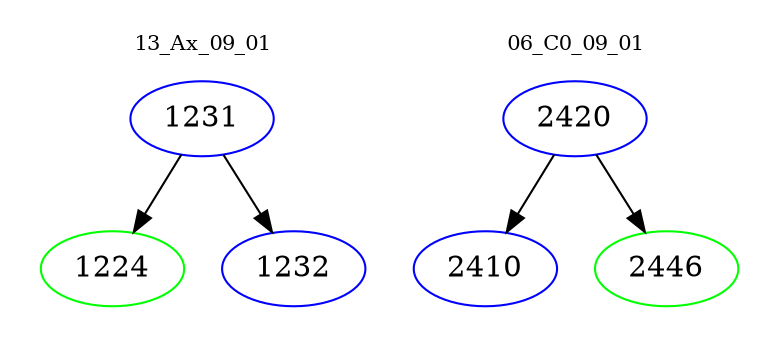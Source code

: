digraph{
subgraph cluster_0 {
color = white
label = "13_Ax_09_01";
fontsize=10;
T0_1231 [label="1231", color="blue"]
T0_1231 -> T0_1224 [color="black"]
T0_1224 [label="1224", color="green"]
T0_1231 -> T0_1232 [color="black"]
T0_1232 [label="1232", color="blue"]
}
subgraph cluster_1 {
color = white
label = "06_C0_09_01";
fontsize=10;
T1_2420 [label="2420", color="blue"]
T1_2420 -> T1_2410 [color="black"]
T1_2410 [label="2410", color="blue"]
T1_2420 -> T1_2446 [color="black"]
T1_2446 [label="2446", color="green"]
}
}
